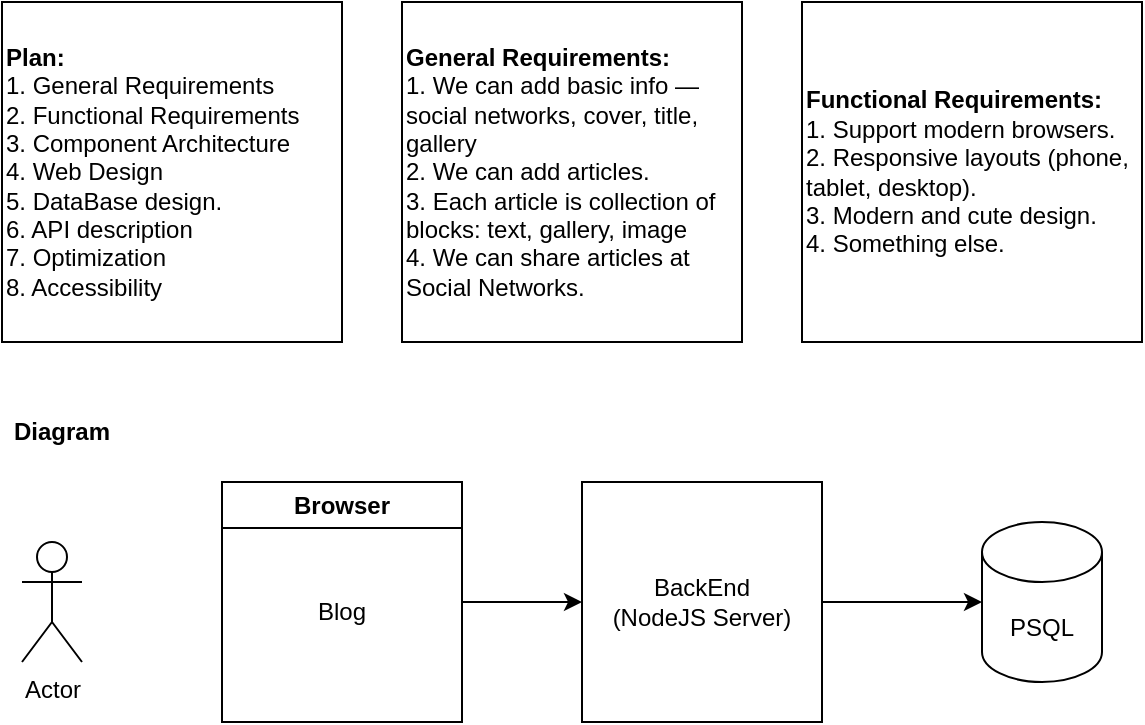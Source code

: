 <mxfile version="24.7.6">
  <diagram name="Page-1" id="UyjbCrWxQkd2nFwNjTcj">
    <mxGraphModel dx="941" dy="692" grid="1" gridSize="10" guides="1" tooltips="1" connect="1" arrows="1" fold="1" page="1" pageScale="1" pageWidth="850" pageHeight="1100" math="0" shadow="0">
      <root>
        <mxCell id="0" />
        <mxCell id="1" parent="0" />
        <mxCell id="CQEVtiI_VMhaONXtUqpE-1" value="&lt;b&gt;Plan:&lt;/b&gt;&lt;div&gt;1. General Requirements&lt;/div&gt;&lt;div&gt;2. Functional Requirements&lt;/div&gt;&lt;div&gt;3. Component Architecture&lt;/div&gt;&lt;div&gt;4. Web Design&lt;/div&gt;&lt;div&gt;5. DataBase design.&lt;/div&gt;&lt;div&gt;6. API description&lt;/div&gt;&lt;div&gt;7. Optimization&lt;/div&gt;&lt;div&gt;8. Accessibility&lt;/div&gt;" style="whiteSpace=wrap;html=1;aspect=fixed;align=left;" vertex="1" parent="1">
          <mxGeometry x="40" y="40" width="170" height="170" as="geometry" />
        </mxCell>
        <mxCell id="CQEVtiI_VMhaONXtUqpE-2" value="&lt;b&gt;General Requirements:&lt;/b&gt;&lt;div&gt;1. We can add basic info — social networks, cover, title, gallery&lt;/div&gt;&lt;div&gt;2. We can add articles.&lt;/div&gt;&lt;div&gt;3. Each article is collection of blocks: text, gallery, image&lt;/div&gt;&lt;div&gt;4. We can share articles at Social Networks.&lt;/div&gt;" style="whiteSpace=wrap;html=1;aspect=fixed;align=left;" vertex="1" parent="1">
          <mxGeometry x="240" y="40" width="170" height="170" as="geometry" />
        </mxCell>
        <mxCell id="CQEVtiI_VMhaONXtUqpE-3" value="&lt;b&gt;Functional Requirements:&lt;/b&gt;&lt;div&gt;1. Support modern browsers.&lt;/div&gt;&lt;div&gt;2. Responsive layouts (phone, tablet, desktop).&lt;/div&gt;&lt;div&gt;3. Modern and cute design.&lt;/div&gt;&lt;div&gt;4. Something else.&lt;/div&gt;" style="whiteSpace=wrap;html=1;aspect=fixed;align=left;" vertex="1" parent="1">
          <mxGeometry x="440" y="40" width="170" height="170" as="geometry" />
        </mxCell>
        <mxCell id="CQEVtiI_VMhaONXtUqpE-6" value="Actor" style="shape=umlActor;verticalLabelPosition=bottom;verticalAlign=top;html=1;outlineConnect=0;" vertex="1" parent="1">
          <mxGeometry x="50" y="310" width="30" height="60" as="geometry" />
        </mxCell>
        <mxCell id="CQEVtiI_VMhaONXtUqpE-8" value="&lt;b&gt;Diagram&lt;/b&gt;" style="text;strokeColor=none;fillColor=none;align=left;verticalAlign=middle;spacingLeft=4;spacingRight=4;overflow=hidden;points=[[0,0.5],[1,0.5]];portConstraint=eastwest;rotatable=0;whiteSpace=wrap;html=1;" vertex="1" parent="1">
          <mxGeometry x="40" y="240" width="80" height="30" as="geometry" />
        </mxCell>
        <mxCell id="CQEVtiI_VMhaONXtUqpE-10" value="Browser" style="swimlane;whiteSpace=wrap;html=1;" vertex="1" parent="1">
          <mxGeometry x="150" y="280" width="120" height="120" as="geometry" />
        </mxCell>
        <mxCell id="CQEVtiI_VMhaONXtUqpE-11" value="Blog" style="text;html=1;align=center;verticalAlign=middle;whiteSpace=wrap;rounded=0;" vertex="1" parent="CQEVtiI_VMhaONXtUqpE-10">
          <mxGeometry x="30" y="50" width="60" height="30" as="geometry" />
        </mxCell>
        <mxCell id="CQEVtiI_VMhaONXtUqpE-13" value="BackEnd&lt;div&gt;(NodeJS Server)&lt;/div&gt;" style="whiteSpace=wrap;html=1;aspect=fixed;" vertex="1" parent="1">
          <mxGeometry x="330" y="280" width="120" height="120" as="geometry" />
        </mxCell>
        <mxCell id="CQEVtiI_VMhaONXtUqpE-14" value="PSQL" style="shape=cylinder3;whiteSpace=wrap;html=1;boundedLbl=1;backgroundOutline=1;size=15;" vertex="1" parent="1">
          <mxGeometry x="530" y="300" width="60" height="80" as="geometry" />
        </mxCell>
        <mxCell id="CQEVtiI_VMhaONXtUqpE-15" value="" style="endArrow=classic;html=1;rounded=0;entryX=0;entryY=0.5;entryDx=0;entryDy=0;entryPerimeter=0;exitX=1;exitY=0.5;exitDx=0;exitDy=0;" edge="1" parent="1" source="CQEVtiI_VMhaONXtUqpE-13" target="CQEVtiI_VMhaONXtUqpE-14">
          <mxGeometry width="50" height="50" relative="1" as="geometry">
            <mxPoint x="450" y="320" as="sourcePoint" />
            <mxPoint x="500" y="270" as="targetPoint" />
          </mxGeometry>
        </mxCell>
        <mxCell id="CQEVtiI_VMhaONXtUqpE-16" value="" style="endArrow=classic;html=1;rounded=0;exitX=1;exitY=0.5;exitDx=0;exitDy=0;entryX=0;entryY=0.5;entryDx=0;entryDy=0;" edge="1" parent="1" source="CQEVtiI_VMhaONXtUqpE-10" target="CQEVtiI_VMhaONXtUqpE-13">
          <mxGeometry width="50" height="50" relative="1" as="geometry">
            <mxPoint x="450" y="320" as="sourcePoint" />
            <mxPoint x="500" y="270" as="targetPoint" />
          </mxGeometry>
        </mxCell>
      </root>
    </mxGraphModel>
  </diagram>
</mxfile>
